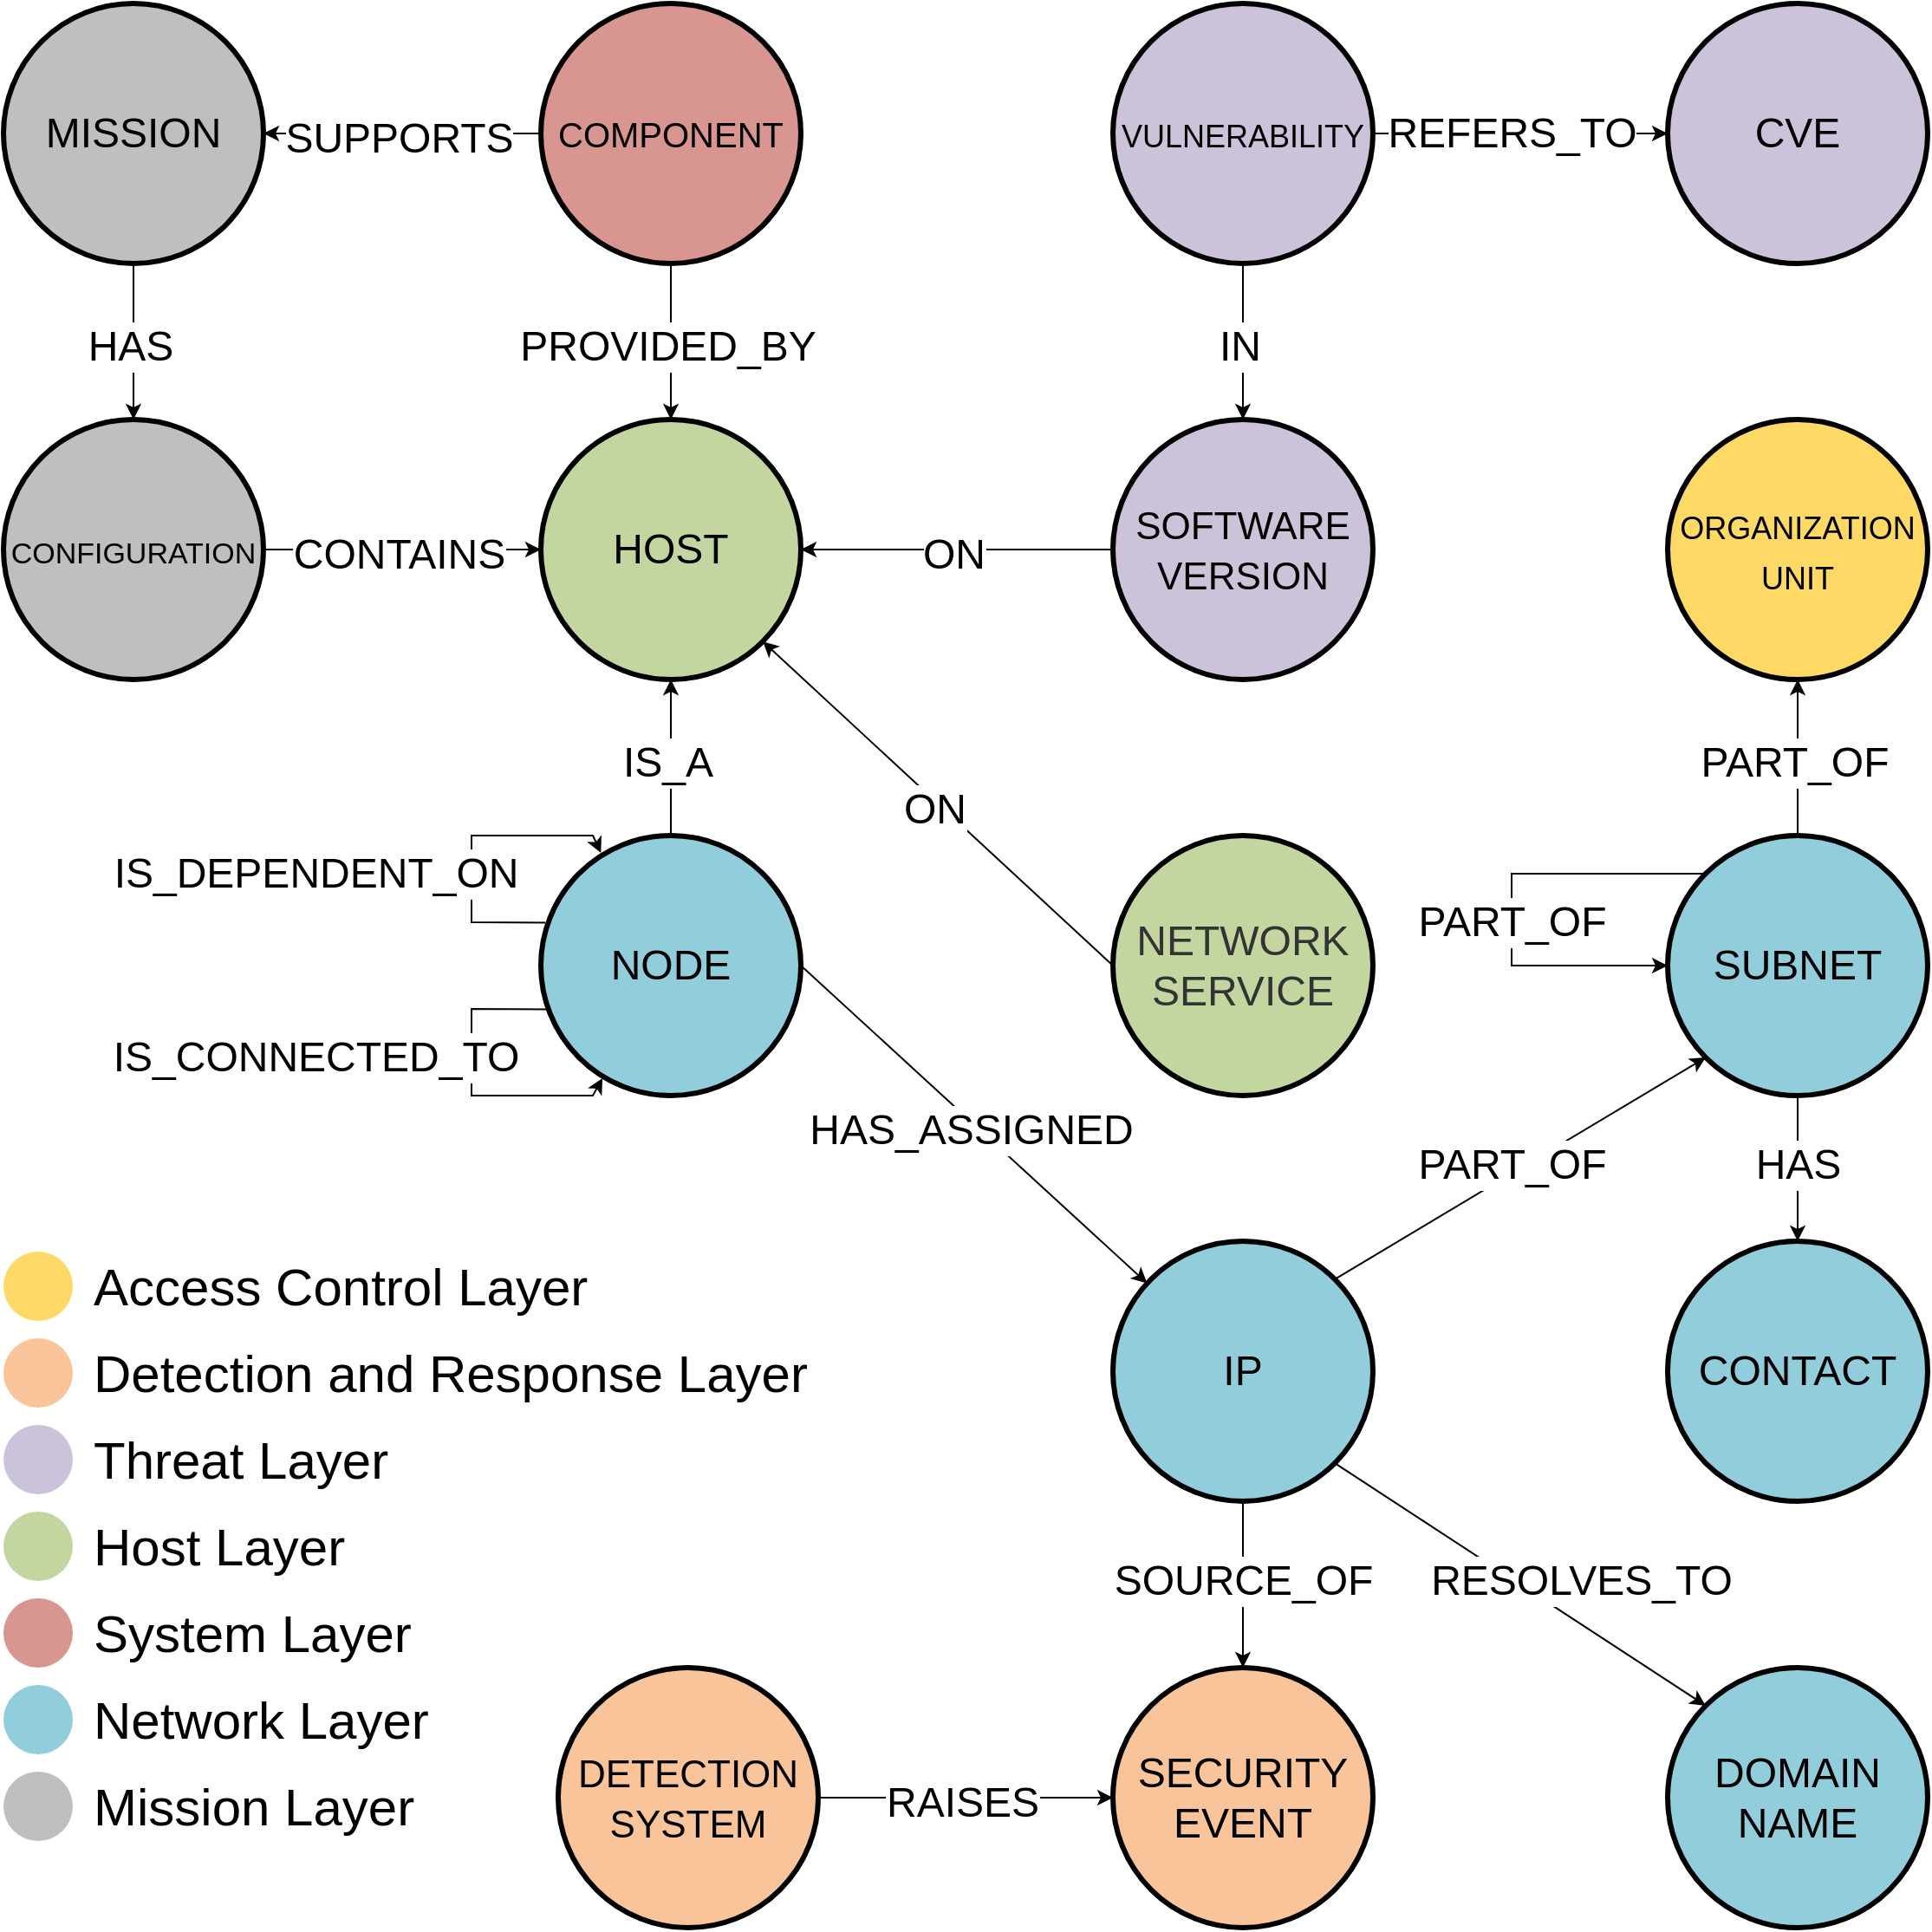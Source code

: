 <mxfile version="20.2.0" type="device"><diagram id="6a731a19-8d31-9384-78a2-239565b7b9f0" name="Page-1"><mxGraphModel dx="2380" dy="1505" grid="1" gridSize="10" guides="1" tooltips="1" connect="1" arrows="1" fold="1" page="1" pageScale="1" pageWidth="1169" pageHeight="827" background="none" math="0" shadow="0"><root><mxCell id="0"/><mxCell id="1" parent="0"/><mxCell id="JHaDrpUlRrpYlmNu7k28-1542" value="IP" style="ellipse;whiteSpace=wrap;html=1;shadow=0;fontFamily=Helvetica;fontSize=24;align=center;strokeWidth=3;fillColor=#92cddc;strokeColor=#000000;" parent="1" vertex="1"><mxGeometry x="610" y="264" width="150" height="150" as="geometry"/></mxCell><mxCell id="JHaDrpUlRrpYlmNu7k28-1544" value="" style="endArrow=classic;html=1;rounded=0;exitX=1;exitY=0;exitDx=0;exitDy=0;entryX=0;entryY=1;entryDx=0;entryDy=0;fontSize=24;" parent="1" source="JHaDrpUlRrpYlmNu7k28-1542" target="JHaDrpUlRrpYlmNu7k28-1546" edge="1"><mxGeometry relative="1" as="geometry"><mxPoint x="940" y="260" as="sourcePoint"/><mxPoint x="1040" y="260" as="targetPoint"/></mxGeometry></mxCell><mxCell id="JHaDrpUlRrpYlmNu7k28-1545" value="&lt;font style=&quot;font-size: 24px;&quot;&gt;PART_OF&lt;/font&gt;" style="edgeLabel;resizable=0;html=1;align=center;verticalAlign=middle;fillColor=#FFB570;fontSize=24;" parent="JHaDrpUlRrpYlmNu7k28-1544" connectable="0" vertex="1"><mxGeometry relative="1" as="geometry"><mxPoint x="-5" y="-2" as="offset"/></mxGeometry></mxCell><mxCell id="JHaDrpUlRrpYlmNu7k28-1546" value="SUBNET" style="ellipse;whiteSpace=wrap;html=1;shadow=0;fontFamily=Helvetica;fontSize=24;align=center;strokeWidth=3;fillColor=#92CDDC;" parent="1" vertex="1"><mxGeometry x="930" y="30" width="150" height="150" as="geometry"/></mxCell><mxCell id="JHaDrpUlRrpYlmNu7k28-1547" value="" style="endArrow=classic;html=1;rounded=0;exitX=0;exitY=0;exitDx=0;exitDy=0;entryX=0;entryY=0.5;entryDx=0;entryDy=0;fontSize=24;" parent="1" source="JHaDrpUlRrpYlmNu7k28-1546" target="JHaDrpUlRrpYlmNu7k28-1546" edge="1"><mxGeometry relative="1" as="geometry"><mxPoint x="1130" y="110" as="sourcePoint"/><mxPoint x="920" y="70" as="targetPoint"/><Array as="points"><mxPoint x="840" y="52"/><mxPoint x="840" y="105"/></Array></mxGeometry></mxCell><mxCell id="JHaDrpUlRrpYlmNu7k28-1548" value="&lt;font style=&quot;font-size: 24px;&quot;&gt;PART_OF&lt;/font&gt;" style="edgeLabel;resizable=0;html=1;align=center;verticalAlign=middle;fillColor=#FFB570;fontSize=24;" parent="JHaDrpUlRrpYlmNu7k28-1547" connectable="0" vertex="1"><mxGeometry relative="1" as="geometry"><mxPoint y="12" as="offset"/></mxGeometry></mxCell><mxCell id="JHaDrpUlRrpYlmNu7k28-1549" value="&lt;font style=&quot;font-size: 18px;&quot;&gt;ORGANIZATION&lt;br&gt;UNIT&lt;br&gt;&lt;/font&gt;" style="ellipse;whiteSpace=wrap;html=1;shadow=0;fontFamily=Helvetica;fontSize=24;align=center;strokeWidth=3;fillColor=#FFD965;" parent="1" vertex="1"><mxGeometry x="930" y="-210" width="150" height="150" as="geometry"/></mxCell><mxCell id="JHaDrpUlRrpYlmNu7k28-1550" value="" style="endArrow=classic;html=1;rounded=0;exitX=0.5;exitY=0;exitDx=0;exitDy=0;entryX=0.5;entryY=1;entryDx=0;entryDy=0;fontSize=24;" parent="1" source="JHaDrpUlRrpYlmNu7k28-1546" target="JHaDrpUlRrpYlmNu7k28-1549" edge="1"><mxGeometry relative="1" as="geometry"><mxPoint x="589.996" y="249.144" as="sourcePoint"/><mxPoint x="701.144" y="139.996" as="targetPoint"/></mxGeometry></mxCell><mxCell id="JHaDrpUlRrpYlmNu7k28-1551" value="&lt;font style=&quot;font-size: 24px;&quot;&gt;PART_OF&lt;/font&gt;" style="edgeLabel;resizable=0;html=1;align=center;verticalAlign=middle;fillColor=#FFB570;fontSize=24;" parent="JHaDrpUlRrpYlmNu7k28-1550" connectable="0" vertex="1"><mxGeometry relative="1" as="geometry"><mxPoint x="-2" y="3" as="offset"/></mxGeometry></mxCell><mxCell id="JHaDrpUlRrpYlmNu7k28-1552" value="DOMAIN&lt;br style=&quot;font-size: 24px;&quot;&gt;NAME" style="ellipse;whiteSpace=wrap;html=1;shadow=0;fontFamily=Helvetica;fontSize=24;align=center;strokeWidth=3;fillColor=#92CDDC;" parent="1" vertex="1"><mxGeometry x="930" y="510" width="150" height="150" as="geometry"/></mxCell><mxCell id="JHaDrpUlRrpYlmNu7k28-1554" value="" style="endArrow=classic;html=1;rounded=0;exitX=1;exitY=1;exitDx=0;exitDy=0;entryX=0;entryY=0;entryDx=0;entryDy=0;fontSize=24;" parent="1" source="JHaDrpUlRrpYlmNu7k28-1542" target="JHaDrpUlRrpYlmNu7k28-1552" edge="1"><mxGeometry relative="1" as="geometry"><mxPoint x="766.426" y="291.574" as="sourcePoint"/><mxPoint x="877.574" y="182.426" as="targetPoint"/></mxGeometry></mxCell><mxCell id="JHaDrpUlRrpYlmNu7k28-1555" value="&lt;font style=&quot;font-size: 24px;&quot;&gt;RESOLVES_TO&lt;/font&gt;" style="edgeLabel;resizable=0;html=1;align=center;verticalAlign=middle;fillColor=#FFB570;fontSize=24;" parent="JHaDrpUlRrpYlmNu7k28-1554" connectable="0" vertex="1"><mxGeometry relative="1" as="geometry"><mxPoint x="35" y="-2" as="offset"/></mxGeometry></mxCell><mxCell id="JHaDrpUlRrpYlmNu7k28-1556" value="CONTACT" style="ellipse;whiteSpace=wrap;html=1;shadow=0;fontFamily=Helvetica;fontSize=24;align=center;strokeWidth=3;fillColor=#92CDDC;gradientColor=none;" parent="1" vertex="1"><mxGeometry x="930" y="264" width="150" height="150" as="geometry"/></mxCell><mxCell id="JHaDrpUlRrpYlmNu7k28-1557" value="" style="endArrow=classic;html=1;rounded=0;exitX=0.5;exitY=1;exitDx=0;exitDy=0;entryX=0.5;entryY=0;entryDx=0;entryDy=0;fontSize=24;" parent="1" source="JHaDrpUlRrpYlmNu7k28-1546" target="JHaDrpUlRrpYlmNu7k28-1556" edge="1"><mxGeometry relative="1" as="geometry"><mxPoint x="720" y="394" as="sourcePoint"/><mxPoint x="980.0" y="540" as="targetPoint"/></mxGeometry></mxCell><mxCell id="JHaDrpUlRrpYlmNu7k28-1558" value="&lt;font style=&quot;font-size: 24px;&quot;&gt;HAS&lt;/font&gt;" style="edgeLabel;resizable=0;html=1;align=center;verticalAlign=middle;fillColor=#FFB570;fontSize=24;" parent="JHaDrpUlRrpYlmNu7k28-1557" connectable="0" vertex="1"><mxGeometry relative="1" as="geometry"><mxPoint y="-2" as="offset"/></mxGeometry></mxCell><mxCell id="JHaDrpUlRrpYlmNu7k28-1559" value="&lt;font style=&quot;font-size: 24px;&quot;&gt;SECURITY&lt;br style=&quot;font-size: 24px;&quot;&gt;EVENT&lt;/font&gt;" style="ellipse;whiteSpace=wrap;html=1;shadow=0;fontFamily=Helvetica;fontSize=24;align=center;strokeWidth=3;fillColor=#F9C499;strokeColor=#000000;" parent="1" vertex="1"><mxGeometry x="610" y="510" width="150" height="150" as="geometry"/></mxCell><mxCell id="JHaDrpUlRrpYlmNu7k28-1560" value="" style="endArrow=classic;html=1;rounded=0;exitX=0.5;exitY=1;exitDx=0;exitDy=0;entryX=0.5;entryY=0;entryDx=0;entryDy=0;fontSize=24;" parent="1" source="JHaDrpUlRrpYlmNu7k28-1542" target="JHaDrpUlRrpYlmNu7k28-1559" edge="1"><mxGeometry relative="1" as="geometry"><mxPoint x="780.0" y="334" as="sourcePoint"/><mxPoint x="1160.0" y="334" as="targetPoint"/><Array as="points"/></mxGeometry></mxCell><mxCell id="JHaDrpUlRrpYlmNu7k28-1561" value="&lt;font style=&quot;font-size: 24px;&quot;&gt;SOURCE_OF&lt;/font&gt;" style="edgeLabel;resizable=0;html=1;align=center;verticalAlign=middle;fillColor=#FFB570;fontSize=24;" parent="JHaDrpUlRrpYlmNu7k28-1560" connectable="0" vertex="1"><mxGeometry relative="1" as="geometry"><mxPoint y="-2" as="offset"/></mxGeometry></mxCell><mxCell id="JHaDrpUlRrpYlmNu7k28-1562" value="&lt;font style=&quot;font-size: 22px;&quot;&gt;DETECTION&lt;br style=&quot;&quot;&gt;SYSTEM&lt;/font&gt;" style="ellipse;whiteSpace=wrap;html=1;shadow=0;fontFamily=Helvetica;fontSize=24;align=center;strokeWidth=3;fillColor=#F9C499;strokeColor=#000000;" parent="1" vertex="1"><mxGeometry x="290" y="510" width="150" height="150" as="geometry"/></mxCell><mxCell id="JHaDrpUlRrpYlmNu7k28-1563" value="" style="endArrow=classic;html=1;rounded=0;entryX=0;entryY=0.5;entryDx=0;entryDy=0;exitX=1;exitY=0.5;exitDx=0;exitDy=0;fontSize=24;" parent="1" source="JHaDrpUlRrpYlmNu7k28-1562" target="JHaDrpUlRrpYlmNu7k28-1559" edge="1"><mxGeometry relative="1" as="geometry"><mxPoint x="440" y="600" as="sourcePoint"/><mxPoint x="370" y="620" as="targetPoint"/></mxGeometry></mxCell><mxCell id="JHaDrpUlRrpYlmNu7k28-1564" value="&lt;font style=&quot;font-size: 24px;&quot;&gt;RAISES&lt;/font&gt;" style="edgeLabel;resizable=0;html=1;align=center;verticalAlign=middle;fillColor=#FFB570;fontSize=24;" parent="JHaDrpUlRrpYlmNu7k28-1563" connectable="0" vertex="1"><mxGeometry relative="1" as="geometry"><mxPoint x="-2" y="3" as="offset"/></mxGeometry></mxCell><mxCell id="JHaDrpUlRrpYlmNu7k28-1566" value="" style="endArrow=classic;html=1;rounded=0;exitX=1;exitY=0.5;exitDx=0;exitDy=0;fontSize=24;" parent="1" source="JHaDrpUlRrpYlmNu7k28-1569" target="JHaDrpUlRrpYlmNu7k28-1542" edge="1"><mxGeometry relative="1" as="geometry"><mxPoint x="410" y="324" as="sourcePoint"/><mxPoint x="610" y="324" as="targetPoint"/></mxGeometry></mxCell><mxCell id="JHaDrpUlRrpYlmNu7k28-1567" value="&lt;font style=&quot;font-size: 24px;&quot;&gt;HAS_ASSIGNED&lt;/font&gt;" style="edgeLabel;resizable=0;html=1;align=center;verticalAlign=middle;fillColor=#FFB570;fontSize=24;" parent="JHaDrpUlRrpYlmNu7k28-1566" connectable="0" vertex="1"><mxGeometry relative="1" as="geometry"><mxPoint x="-2" y="3" as="offset"/></mxGeometry></mxCell><mxCell id="JHaDrpUlRrpYlmNu7k28-1569" value="NODE" style="ellipse;whiteSpace=wrap;html=1;shadow=0;fontFamily=Helvetica;fontSize=24;align=center;strokeWidth=3;fillColor=#92CDDC;gradientColor=none;" parent="1" vertex="1"><mxGeometry x="280" y="30" width="150" height="150" as="geometry"/></mxCell><mxCell id="JHaDrpUlRrpYlmNu7k28-1570" value="" style="endArrow=classic;html=1;rounded=0;entryX=0.231;entryY=0.067;entryDx=0;entryDy=0;fontSize=24;exitX=0.017;exitY=0.335;exitDx=0;exitDy=0;exitPerimeter=0;entryPerimeter=0;" parent="1" source="JHaDrpUlRrpYlmNu7k28-1569" target="JHaDrpUlRrpYlmNu7k28-1569" edge="1"><mxGeometry relative="1" as="geometry"><mxPoint x="250" y="110" as="sourcePoint"/><mxPoint x="30" y="-70" as="targetPoint"/><Array as="points"><mxPoint x="240" y="80"/><mxPoint x="240" y="30"/><mxPoint x="310" y="30"/></Array></mxGeometry></mxCell><mxCell id="JHaDrpUlRrpYlmNu7k28-1571" value="&lt;font style=&quot;font-size: 24px;&quot;&gt;IS_DEPENDENT_ON&lt;/font&gt;" style="edgeLabel;resizable=0;html=1;align=center;verticalAlign=middle;fillColor=#FFB570;fontSize=24;" parent="JHaDrpUlRrpYlmNu7k28-1570" connectable="0" vertex="1"><mxGeometry relative="1" as="geometry"><mxPoint x="-90" y="16" as="offset"/></mxGeometry></mxCell><mxCell id="JHaDrpUlRrpYlmNu7k28-1572" value="" style="endArrow=classic;html=1;rounded=0;entryX=0.237;entryY=0.933;entryDx=0;entryDy=0;fontSize=24;entryPerimeter=0;exitX=0.026;exitY=0.668;exitDx=0;exitDy=0;exitPerimeter=0;" parent="1" source="JHaDrpUlRrpYlmNu7k28-1569" target="JHaDrpUlRrpYlmNu7k28-1569" edge="1"><mxGeometry relative="1" as="geometry"><mxPoint x="280" y="130" as="sourcePoint"/><mxPoint x="200" y="40.0" as="targetPoint"/><Array as="points"><mxPoint x="240" y="130"/><mxPoint x="240" y="180"/><mxPoint x="310" y="180"/></Array></mxGeometry></mxCell><mxCell id="JHaDrpUlRrpYlmNu7k28-1573" value="&lt;font style=&quot;font-size: 24px;&quot;&gt;IS_CONNECTED_TO&lt;/font&gt;" style="edgeLabel;resizable=0;html=1;align=center;verticalAlign=middle;fillColor=#FFB570;fontSize=24;" parent="JHaDrpUlRrpYlmNu7k28-1572" connectable="0" vertex="1"><mxGeometry relative="1" as="geometry"><mxPoint x="-90" y="-16" as="offset"/></mxGeometry></mxCell><mxCell id="JHaDrpUlRrpYlmNu7k28-1574" value="HOST" style="ellipse;whiteSpace=wrap;html=1;shadow=0;fontFamily=Helvetica;fontSize=24;align=center;strokeWidth=3;fillColor=#C4D6A0;" parent="1" vertex="1"><mxGeometry x="280" y="-210" width="150" height="150" as="geometry"/></mxCell><mxCell id="JHaDrpUlRrpYlmNu7k28-1575" value="" style="endArrow=classic;html=1;rounded=0;exitX=0.5;exitY=0;exitDx=0;exitDy=0;entryX=0.5;entryY=1;entryDx=0;entryDy=0;fontSize=24;" parent="1" source="JHaDrpUlRrpYlmNu7k28-1569" target="JHaDrpUlRrpYlmNu7k28-1574" edge="1"><mxGeometry relative="1" as="geometry"><mxPoint x="402.426" y="142.426" as="sourcePoint"/><mxPoint x="637.574" y="291.574" as="targetPoint"/></mxGeometry></mxCell><mxCell id="JHaDrpUlRrpYlmNu7k28-1576" value="&lt;font style=&quot;font-size: 24px;&quot;&gt;IS_A&lt;/font&gt;" style="edgeLabel;resizable=0;html=1;align=center;verticalAlign=middle;fillColor=#FFB570;fontSize=24;" parent="JHaDrpUlRrpYlmNu7k28-1575" connectable="0" vertex="1"><mxGeometry relative="1" as="geometry"><mxPoint x="-2" y="3" as="offset"/></mxGeometry></mxCell><mxCell id="JHaDrpUlRrpYlmNu7k28-1579" value="&lt;font style=&quot;font-size: 22px;&quot;&gt;SOFTWARE&lt;br style=&quot;&quot;&gt;VERSION&lt;br style=&quot;font-size: 24px;&quot;&gt;&lt;/font&gt;" style="ellipse;whiteSpace=wrap;html=1;shadow=0;fontFamily=Helvetica;fontSize=24;align=center;strokeWidth=3;fillColor=#CCC2D9;strokeColor=#000000;" parent="1" vertex="1"><mxGeometry x="610" y="-210" width="150" height="150" as="geometry"/></mxCell><mxCell id="JHaDrpUlRrpYlmNu7k28-1580" value="" style="endArrow=classic;html=1;rounded=0;exitX=0.5;exitY=1;exitDx=0;exitDy=0;entryX=0.5;entryY=0;entryDx=0;entryDy=0;fontSize=24;" parent="1" source="JHaDrpUlRrpYlmNu7k28-1585" target="JHaDrpUlRrpYlmNu7k28-1579" edge="1"><mxGeometry relative="1" as="geometry"><mxPoint x="1000.0" y="40.0" as="sourcePoint"/><mxPoint x="440" y="-130" as="targetPoint"/></mxGeometry></mxCell><mxCell id="JHaDrpUlRrpYlmNu7k28-1581" value="&lt;font style=&quot;font-size: 24px;&quot;&gt;IN&lt;/font&gt;" style="edgeLabel;resizable=0;html=1;align=center;verticalAlign=middle;fillColor=#FFB570;fontSize=24;" parent="JHaDrpUlRrpYlmNu7k28-1580" connectable="0" vertex="1"><mxGeometry relative="1" as="geometry"><mxPoint x="-2" y="3" as="offset"/></mxGeometry></mxCell><mxCell id="JHaDrpUlRrpYlmNu7k28-1582" value="&lt;font style=&quot;font-size: 24px;&quot;&gt;NETWORK&lt;br style=&quot;font-size: 24px;&quot;&gt;SERVICE&lt;br style=&quot;font-size: 24px;&quot;&gt;&lt;/font&gt;" style="ellipse;whiteSpace=wrap;html=1;shadow=0;fontFamily=Helvetica;fontSize=24;align=center;strokeWidth=3;fillColor=#C4D6A0;strokeColor=#000000;fontColor=#333333;" parent="1" vertex="1"><mxGeometry x="610" y="30" width="150" height="150" as="geometry"/></mxCell><mxCell id="JHaDrpUlRrpYlmNu7k28-1583" value="" style="endArrow=classic;html=1;rounded=0;exitX=0;exitY=0.5;exitDx=0;exitDy=0;entryX=1;entryY=1;entryDx=0;entryDy=0;fontSize=24;" parent="1" source="JHaDrpUlRrpYlmNu7k28-1582" target="JHaDrpUlRrpYlmNu7k28-1574" edge="1"><mxGeometry relative="1" as="geometry"><mxPoint x="637.574" y="-97.574" as="sourcePoint"/><mxPoint x="402.426" y="57.574" as="targetPoint"/></mxGeometry></mxCell><mxCell id="JHaDrpUlRrpYlmNu7k28-1584" value="&lt;font style=&quot;font-size: 24px;&quot;&gt;ON&lt;/font&gt;" style="edgeLabel;resizable=0;html=1;align=center;verticalAlign=middle;fillColor=#FFB570;fontSize=24;" parent="JHaDrpUlRrpYlmNu7k28-1583" connectable="0" vertex="1"><mxGeometry relative="1" as="geometry"><mxPoint x="-2" y="3" as="offset"/></mxGeometry></mxCell><mxCell id="JHaDrpUlRrpYlmNu7k28-1585" value="&lt;font style=&quot;font-size: 18px;&quot;&gt;VULNERABILITY&lt;/font&gt;" style="ellipse;whiteSpace=wrap;html=1;shadow=0;fontFamily=Helvetica;fontSize=24;align=center;strokeWidth=3;fillColor=#CCC2D9;strokeColor=#000000;gradientColor=none;" parent="1" vertex="1"><mxGeometry x="610" y="-450" width="150" height="150" as="geometry"/></mxCell><mxCell id="JHaDrpUlRrpYlmNu7k28-1589" value="&lt;font style=&quot;font-size: 24px;&quot;&gt;CVE&lt;/font&gt;" style="ellipse;whiteSpace=wrap;html=1;shadow=0;fontFamily=Helvetica;fontSize=24;align=center;strokeWidth=3;fillColor=#CCC2D9;" parent="1" vertex="1"><mxGeometry x="930" y="-450" width="150" height="150" as="geometry"/></mxCell><mxCell id="JHaDrpUlRrpYlmNu7k28-1590" value="" style="endArrow=classic;html=1;rounded=0;exitX=0;exitY=0.5;exitDx=0;exitDy=0;entryX=1;entryY=0.5;entryDx=0;entryDy=0;fontSize=24;" parent="1" source="JHaDrpUlRrpYlmNu7k28-1579" target="JHaDrpUlRrpYlmNu7k28-1574" edge="1"><mxGeometry relative="1" as="geometry"><mxPoint x="637.574" y="-97.574" as="sourcePoint"/><mxPoint x="402.426" y="57.574" as="targetPoint"/></mxGeometry></mxCell><mxCell id="JHaDrpUlRrpYlmNu7k28-1591" value="&lt;font style=&quot;font-size: 24px;&quot;&gt;ON&lt;/font&gt;" style="edgeLabel;resizable=0;html=1;align=center;verticalAlign=middle;fillColor=#FFB570;fontSize=24;" parent="JHaDrpUlRrpYlmNu7k28-1590" connectable="0" vertex="1"><mxGeometry relative="1" as="geometry"><mxPoint x="-2" y="3" as="offset"/></mxGeometry></mxCell><mxCell id="JHaDrpUlRrpYlmNu7k28-1592" value="" style="endArrow=classic;html=1;rounded=0;exitX=1;exitY=0.5;exitDx=0;exitDy=0;fontSize=24;" parent="1" source="JHaDrpUlRrpYlmNu7k28-1585" edge="1"><mxGeometry relative="1" as="geometry"><mxPoint x="280" y="-50" as="sourcePoint"/><mxPoint x="930" y="-375" as="targetPoint"/></mxGeometry></mxCell><mxCell id="JHaDrpUlRrpYlmNu7k28-1593" value="&lt;font style=&quot;font-size: 24px;&quot;&gt;REFERS_TO&lt;/font&gt;" style="edgeLabel;resizable=0;html=1;align=center;verticalAlign=middle;fillColor=#FFB570;fontSize=24;" parent="JHaDrpUlRrpYlmNu7k28-1592" connectable="0" vertex="1"><mxGeometry relative="1" as="geometry"><mxPoint x="-5" as="offset"/></mxGeometry></mxCell><mxCell id="JHaDrpUlRrpYlmNu7k28-1594" value="MISSION" style="ellipse;whiteSpace=wrap;html=1;shadow=0;fontFamily=Helvetica;fontSize=24;align=center;strokeWidth=3;fillColor=#BFBFBF;strokeColor=#000000;" parent="1" vertex="1"><mxGeometry x="-30" y="-450" width="150" height="150" as="geometry"/></mxCell><mxCell id="JHaDrpUlRrpYlmNu7k28-1595" value="&lt;font style=&quot;&quot;&gt;&lt;font style=&quot;font-size: 17px;&quot;&gt;CONFIGURATION&lt;/font&gt;&lt;br&gt;&lt;/font&gt;" style="ellipse;whiteSpace=wrap;html=1;shadow=0;fontFamily=Helvetica;fontSize=24;align=center;strokeWidth=3;fillColor=#BFBFBF;" parent="1" vertex="1"><mxGeometry x="-30" y="-210" width="150" height="150" as="geometry"/></mxCell><mxCell id="JHaDrpUlRrpYlmNu7k28-1596" value="" style="endArrow=classic;html=1;rounded=0;exitX=1;exitY=0.5;exitDx=0;exitDy=0;entryX=0;entryY=0.5;entryDx=0;entryDy=0;fontSize=24;" parent="1" source="JHaDrpUlRrpYlmNu7k28-1595" target="JHaDrpUlRrpYlmNu7k28-1574" edge="1"><mxGeometry relative="1" as="geometry"><mxPoint x="82.426" y="-10.856" as="sourcePoint"/><mxPoint x="317.574" y="-160.004" as="targetPoint"/></mxGeometry></mxCell><mxCell id="JHaDrpUlRrpYlmNu7k28-1597" value="&lt;font style=&quot;font-size: 24px;&quot;&gt;CONTAINS&lt;/font&gt;" style="edgeLabel;resizable=0;html=1;align=center;verticalAlign=middle;fillColor=#FFB570;fontSize=24;" parent="JHaDrpUlRrpYlmNu7k28-1596" connectable="0" vertex="1"><mxGeometry relative="1" as="geometry"><mxPoint x="-2" y="3" as="offset"/></mxGeometry></mxCell><mxCell id="JHaDrpUlRrpYlmNu7k28-1598" value="" style="endArrow=classic;html=1;rounded=0;exitX=0.5;exitY=1;exitDx=0;exitDy=0;entryX=0.5;entryY=0;entryDx=0;entryDy=0;fontSize=24;" parent="1" source="JHaDrpUlRrpYlmNu7k28-1594" target="JHaDrpUlRrpYlmNu7k28-1595" edge="1"><mxGeometry relative="1" as="geometry"><mxPoint x="100" y="100" as="sourcePoint"/><mxPoint x="300" y="100" as="targetPoint"/></mxGeometry></mxCell><mxCell id="JHaDrpUlRrpYlmNu7k28-1599" value="&lt;font style=&quot;font-size: 24px;&quot;&gt;HAS&lt;/font&gt;" style="edgeLabel;resizable=0;html=1;align=center;verticalAlign=middle;fillColor=#FFB570;fontSize=24;" parent="JHaDrpUlRrpYlmNu7k28-1598" connectable="0" vertex="1"><mxGeometry relative="1" as="geometry"><mxPoint x="-2" y="3" as="offset"/></mxGeometry></mxCell><mxCell id="JHaDrpUlRrpYlmNu7k28-1600" value="&lt;font style=&quot;font-size: 20px;&quot;&gt;COMPONENT&lt;/font&gt;" style="ellipse;whiteSpace=wrap;html=1;shadow=0;fontFamily=Helvetica;fontSize=24;align=center;strokeWidth=3;fillColor=#D9958F;strokeColor=#000000;" parent="1" vertex="1"><mxGeometry x="280" y="-450" width="150" height="150" as="geometry"/></mxCell><mxCell id="JHaDrpUlRrpYlmNu7k28-1601" value="" style="endArrow=classic;html=1;rounded=0;exitX=0;exitY=0.5;exitDx=0;exitDy=0;entryX=1;entryY=0.5;entryDx=0;entryDy=0;fontSize=24;" parent="1" source="JHaDrpUlRrpYlmNu7k28-1600" target="JHaDrpUlRrpYlmNu7k28-1594" edge="1"><mxGeometry relative="1" as="geometry"><mxPoint x="40" y="-70" as="sourcePoint"/><mxPoint x="40" y="40" as="targetPoint"/></mxGeometry></mxCell><mxCell id="JHaDrpUlRrpYlmNu7k28-1602" value="&lt;font style=&quot;font-size: 24px;&quot;&gt;SUPPORTS&lt;/font&gt;" style="edgeLabel;resizable=0;html=1;align=center;verticalAlign=middle;fillColor=#FFB570;fontSize=24;" parent="JHaDrpUlRrpYlmNu7k28-1601" connectable="0" vertex="1"><mxGeometry relative="1" as="geometry"><mxPoint x="-2" y="3" as="offset"/></mxGeometry></mxCell><mxCell id="JHaDrpUlRrpYlmNu7k28-1603" value="" style="endArrow=classic;html=1;rounded=0;exitX=0.5;exitY=1;exitDx=0;exitDy=0;fontSize=24;entryX=0.5;entryY=0;entryDx=0;entryDy=0;" parent="1" source="JHaDrpUlRrpYlmNu7k28-1600" target="JHaDrpUlRrpYlmNu7k28-1574" edge="1"><mxGeometry relative="1" as="geometry"><mxPoint x="300" y="-130" as="sourcePoint"/><mxPoint x="365" y="-220" as="targetPoint"/></mxGeometry></mxCell><mxCell id="JHaDrpUlRrpYlmNu7k28-1604" value="&lt;span style=&quot;font-size: 24px;&quot;&gt;PROVIDED_BY&lt;/span&gt;" style="edgeLabel;resizable=0;html=1;align=center;verticalAlign=middle;fillColor=#FFB570;fontSize=24;" parent="JHaDrpUlRrpYlmNu7k28-1603" connectable="0" vertex="1"><mxGeometry relative="1" as="geometry"><mxPoint x="-2" y="3" as="offset"/></mxGeometry></mxCell><mxCell id="jaEoaYYnT5-kKlK43OPp-3" value="" style="ellipse;whiteSpace=wrap;html=1;fontSize=30;strokeColor=none;fillColor=#FFD965;" parent="1" vertex="1"><mxGeometry x="-30" y="270" width="40" height="40" as="geometry"/></mxCell><mxCell id="jaEoaYYnT5-kKlK43OPp-5" value="Access Control Layer" style="text;html=1;strokeColor=none;fillColor=none;align=left;verticalAlign=middle;whiteSpace=wrap;rounded=0;fontSize=30;" parent="1" vertex="1"><mxGeometry x="20" y="275" width="390" height="30" as="geometry"/></mxCell><mxCell id="jaEoaYYnT5-kKlK43OPp-6" value="" style="ellipse;whiteSpace=wrap;html=1;fontSize=30;strokeColor=none;fillColor=#f9c499;" parent="1" vertex="1"><mxGeometry x="-30" y="320" width="40" height="40" as="geometry"/></mxCell><mxCell id="jaEoaYYnT5-kKlK43OPp-7" value="Detection and Response Layer" style="text;html=1;strokeColor=none;fillColor=none;align=left;verticalAlign=middle;whiteSpace=wrap;rounded=0;fontSize=30;" parent="1" vertex="1"><mxGeometry x="20" y="325" width="420" height="30" as="geometry"/></mxCell><mxCell id="jaEoaYYnT5-kKlK43OPp-8" value="" style="ellipse;whiteSpace=wrap;html=1;fontSize=30;strokeColor=none;fillColor=#ccc2d9;" parent="1" vertex="1"><mxGeometry x="-30" y="370" width="40" height="40" as="geometry"/></mxCell><mxCell id="jaEoaYYnT5-kKlK43OPp-9" value="Threat Layer" style="text;html=1;strokeColor=none;fillColor=none;align=left;verticalAlign=middle;whiteSpace=wrap;rounded=0;fontSize=30;" parent="1" vertex="1"><mxGeometry x="20" y="375" width="200" height="30" as="geometry"/></mxCell><mxCell id="jaEoaYYnT5-kKlK43OPp-10" value="" style="ellipse;whiteSpace=wrap;html=1;fontSize=30;strokeColor=none;fillColor=#c4d6a0;" parent="1" vertex="1"><mxGeometry x="-30" y="420" width="40" height="40" as="geometry"/></mxCell><mxCell id="jaEoaYYnT5-kKlK43OPp-11" value="Host Layer" style="text;html=1;strokeColor=none;fillColor=none;align=left;verticalAlign=middle;whiteSpace=wrap;rounded=0;fontSize=30;" parent="1" vertex="1"><mxGeometry x="20" y="425" width="200" height="30" as="geometry"/></mxCell><mxCell id="jaEoaYYnT5-kKlK43OPp-12" value="" style="ellipse;whiteSpace=wrap;html=1;fontSize=30;strokeColor=none;fillColor=#d9958f;" parent="1" vertex="1"><mxGeometry x="-30" y="470" width="40" height="40" as="geometry"/></mxCell><mxCell id="jaEoaYYnT5-kKlK43OPp-13" value="System Layer" style="text;html=1;strokeColor=none;fillColor=none;align=left;verticalAlign=middle;whiteSpace=wrap;rounded=0;fontSize=30;" parent="1" vertex="1"><mxGeometry x="20" y="475" width="200" height="30" as="geometry"/></mxCell><mxCell id="jaEoaYYnT5-kKlK43OPp-14" value="" style="ellipse;whiteSpace=wrap;html=1;fontSize=30;strokeColor=none;fillColor=#92CDDC;" parent="1" vertex="1"><mxGeometry x="-30" y="520" width="40" height="40" as="geometry"/></mxCell><mxCell id="jaEoaYYnT5-kKlK43OPp-15" value="Network Layer" style="text;html=1;strokeColor=none;fillColor=none;align=left;verticalAlign=middle;whiteSpace=wrap;rounded=0;fontSize=30;" parent="1" vertex="1"><mxGeometry x="20" y="525" width="340" height="30" as="geometry"/></mxCell><mxCell id="jaEoaYYnT5-kKlK43OPp-16" value="" style="ellipse;whiteSpace=wrap;html=1;fontSize=30;strokeColor=none;fillColor=#bfbfbf;" parent="1" vertex="1"><mxGeometry x="-30" y="570" width="40" height="40" as="geometry"/></mxCell><mxCell id="jaEoaYYnT5-kKlK43OPp-17" value="Mission Layer" style="text;html=1;strokeColor=none;fillColor=none;align=left;verticalAlign=middle;whiteSpace=wrap;rounded=0;fontSize=30;" parent="1" vertex="1"><mxGeometry x="20" y="575" width="200" height="30" as="geometry"/></mxCell></root></mxGraphModel></diagram></mxfile>